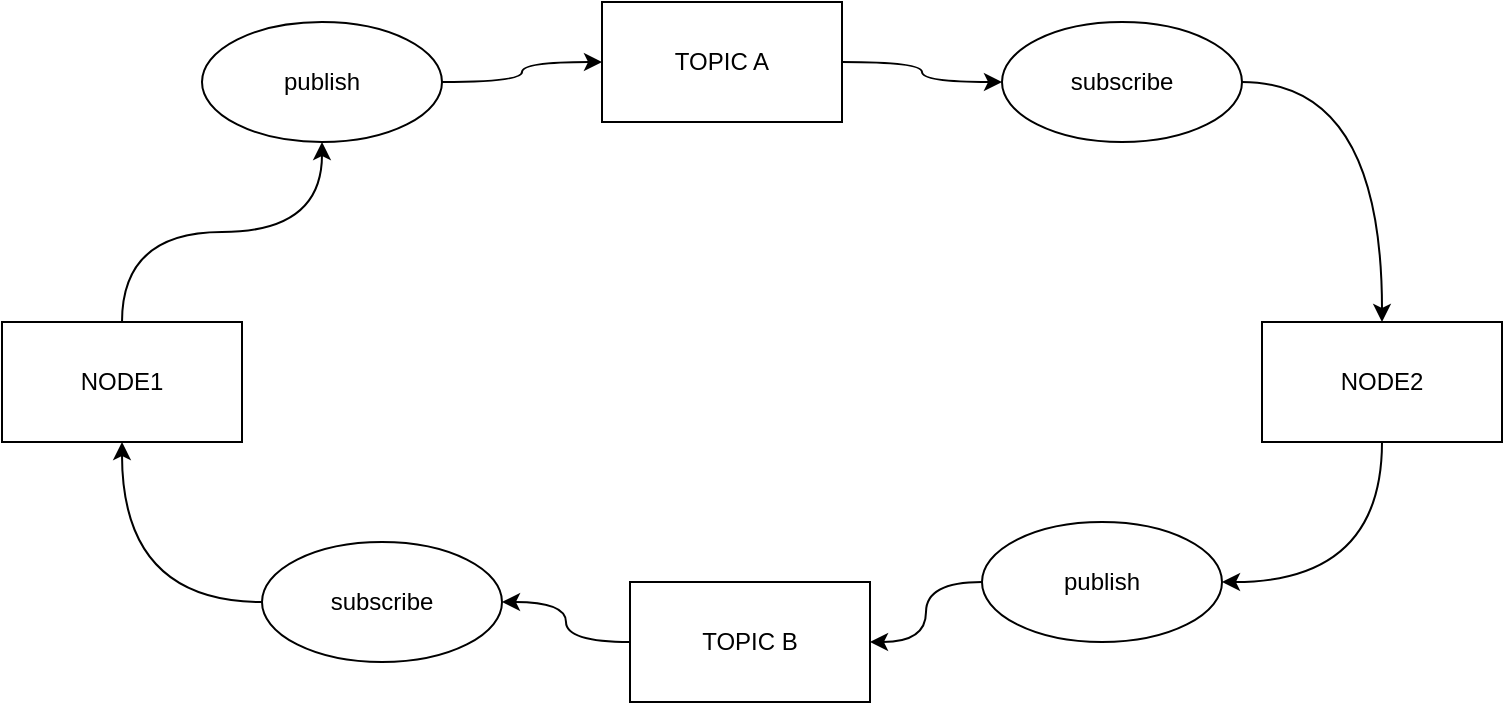 <mxfile version="20.2.5" type="device"><diagram id="pPUgCk5nRkt4foJjrhlf" name="Page-1"><mxGraphModel dx="1038" dy="612" grid="1" gridSize="10" guides="1" tooltips="1" connect="1" arrows="1" fold="1" page="1" pageScale="1" pageWidth="827" pageHeight="1169" math="0" shadow="0"><root><mxCell id="0"/><mxCell id="1" parent="0"/><mxCell id="TJ7_zZOFyQlkC1c4CuQn-5" value="" style="edgeStyle=orthogonalEdgeStyle;rounded=0;orthogonalLoop=1;jettySize=auto;html=1;curved=1;" edge="1" parent="1" source="TJ7_zZOFyQlkC1c4CuQn-1" target="TJ7_zZOFyQlkC1c4CuQn-4"><mxGeometry relative="1" as="geometry"/></mxCell><mxCell id="TJ7_zZOFyQlkC1c4CuQn-1" value="NODE1" style="rounded=0;whiteSpace=wrap;html=1;" vertex="1" parent="1"><mxGeometry x="40" y="240" width="120" height="60" as="geometry"/></mxCell><mxCell id="TJ7_zZOFyQlkC1c4CuQn-17" style="edgeStyle=orthogonalEdgeStyle;curved=1;rounded=0;orthogonalLoop=1;jettySize=auto;html=1;exitX=0.5;exitY=1;exitDx=0;exitDy=0;entryX=1;entryY=0.5;entryDx=0;entryDy=0;" edge="1" parent="1" source="TJ7_zZOFyQlkC1c4CuQn-2" target="TJ7_zZOFyQlkC1c4CuQn-16"><mxGeometry relative="1" as="geometry"/></mxCell><mxCell id="TJ7_zZOFyQlkC1c4CuQn-2" value="NODE2" style="rounded=0;whiteSpace=wrap;html=1;" vertex="1" parent="1"><mxGeometry x="670" y="240" width="120" height="60" as="geometry"/></mxCell><mxCell id="TJ7_zZOFyQlkC1c4CuQn-7" value="" style="edgeStyle=orthogonalEdgeStyle;rounded=0;orthogonalLoop=1;jettySize=auto;html=1;curved=1;" edge="1" parent="1" source="TJ7_zZOFyQlkC1c4CuQn-4" target="TJ7_zZOFyQlkC1c4CuQn-6"><mxGeometry relative="1" as="geometry"/></mxCell><mxCell id="TJ7_zZOFyQlkC1c4CuQn-4" value="publish" style="ellipse;whiteSpace=wrap;html=1;rounded=0;" vertex="1" parent="1"><mxGeometry x="140" y="90" width="120" height="60" as="geometry"/></mxCell><mxCell id="TJ7_zZOFyQlkC1c4CuQn-10" value="" style="edgeStyle=orthogonalEdgeStyle;rounded=0;orthogonalLoop=1;jettySize=auto;html=1;curved=1;" edge="1" parent="1" source="TJ7_zZOFyQlkC1c4CuQn-6" target="TJ7_zZOFyQlkC1c4CuQn-9"><mxGeometry relative="1" as="geometry"/></mxCell><mxCell id="TJ7_zZOFyQlkC1c4CuQn-6" value="TOPIC A" style="whiteSpace=wrap;html=1;rounded=0;" vertex="1" parent="1"><mxGeometry x="340" y="80" width="120" height="60" as="geometry"/></mxCell><mxCell id="TJ7_zZOFyQlkC1c4CuQn-11" style="edgeStyle=orthogonalEdgeStyle;rounded=0;orthogonalLoop=1;jettySize=auto;html=1;exitX=1;exitY=0.5;exitDx=0;exitDy=0;curved=1;" edge="1" parent="1" source="TJ7_zZOFyQlkC1c4CuQn-9" target="TJ7_zZOFyQlkC1c4CuQn-2"><mxGeometry relative="1" as="geometry"/></mxCell><mxCell id="TJ7_zZOFyQlkC1c4CuQn-9" value="subscribe" style="ellipse;whiteSpace=wrap;html=1;rounded=0;" vertex="1" parent="1"><mxGeometry x="540" y="90" width="120" height="60" as="geometry"/></mxCell><mxCell id="TJ7_zZOFyQlkC1c4CuQn-12" value="" style="edgeStyle=orthogonalEdgeStyle;rounded=0;orthogonalLoop=1;jettySize=auto;html=1;curved=1;" edge="1" source="TJ7_zZOFyQlkC1c4CuQn-15" target="TJ7_zZOFyQlkC1c4CuQn-13" parent="1"><mxGeometry relative="1" as="geometry"/></mxCell><mxCell id="TJ7_zZOFyQlkC1c4CuQn-18" style="edgeStyle=orthogonalEdgeStyle;curved=1;rounded=0;orthogonalLoop=1;jettySize=auto;html=1;exitX=0;exitY=0.5;exitDx=0;exitDy=0;entryX=0.5;entryY=1;entryDx=0;entryDy=0;" edge="1" parent="1" source="TJ7_zZOFyQlkC1c4CuQn-13" target="TJ7_zZOFyQlkC1c4CuQn-1"><mxGeometry relative="1" as="geometry"/></mxCell><mxCell id="TJ7_zZOFyQlkC1c4CuQn-13" value="subscribe" style="ellipse;whiteSpace=wrap;html=1;rounded=0;" vertex="1" parent="1"><mxGeometry x="170" y="350" width="120" height="60" as="geometry"/></mxCell><mxCell id="TJ7_zZOFyQlkC1c4CuQn-14" value="" style="edgeStyle=orthogonalEdgeStyle;rounded=0;orthogonalLoop=1;jettySize=auto;html=1;curved=1;" edge="1" source="TJ7_zZOFyQlkC1c4CuQn-16" target="TJ7_zZOFyQlkC1c4CuQn-15" parent="1"><mxGeometry relative="1" as="geometry"/></mxCell><mxCell id="TJ7_zZOFyQlkC1c4CuQn-15" value="TOPIC B" style="whiteSpace=wrap;html=1;rounded=0;" vertex="1" parent="1"><mxGeometry x="354" y="370" width="120" height="60" as="geometry"/></mxCell><mxCell id="TJ7_zZOFyQlkC1c4CuQn-16" value="publish" style="ellipse;whiteSpace=wrap;html=1;rounded=0;" vertex="1" parent="1"><mxGeometry x="530" y="340" width="120" height="60" as="geometry"/></mxCell></root></mxGraphModel></diagram></mxfile>